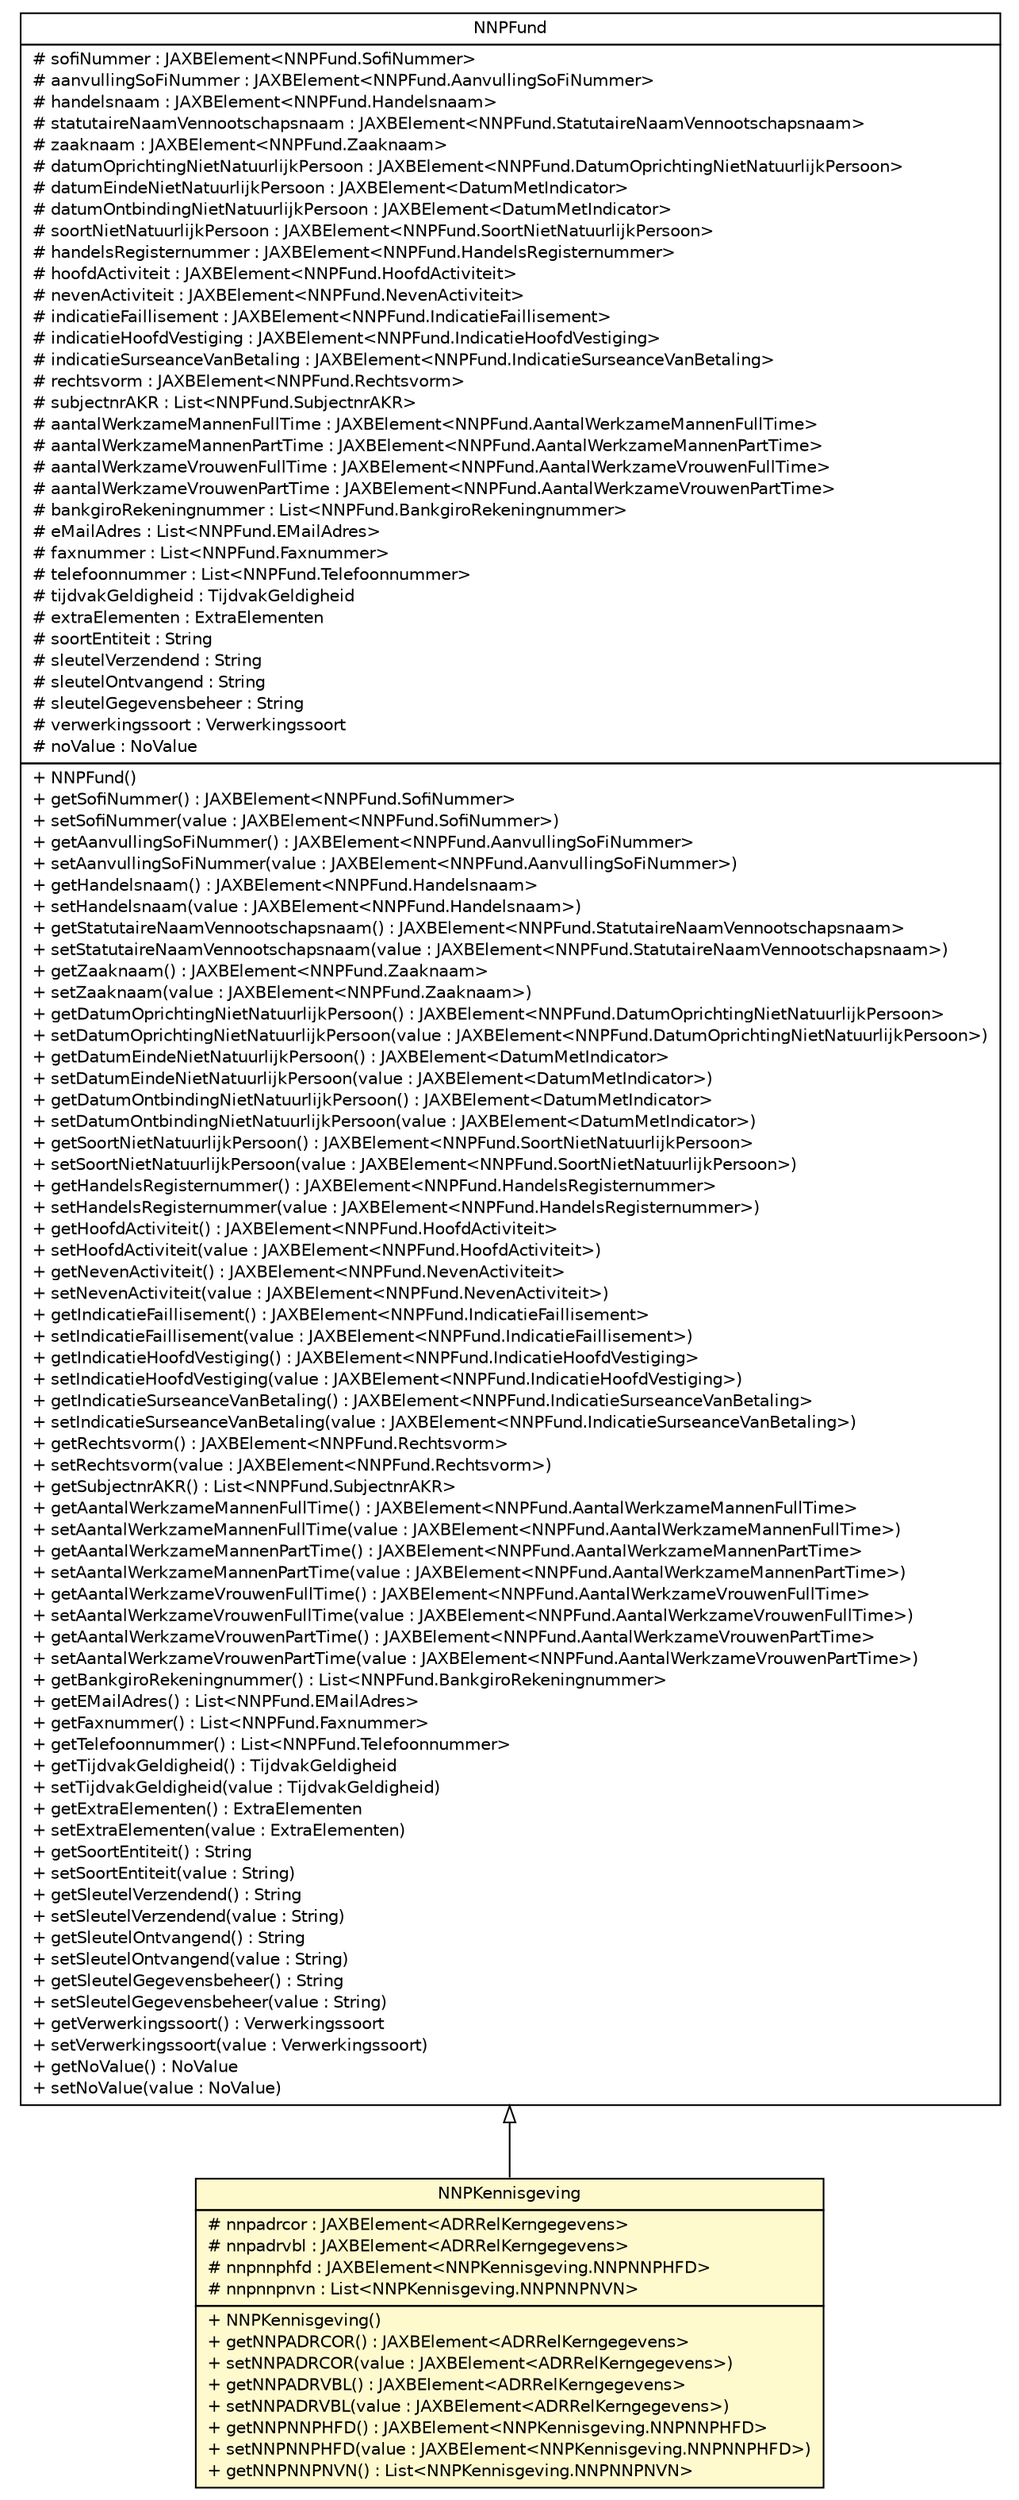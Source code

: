 #!/usr/local/bin/dot
#
# Class diagram 
# Generated by UMLGraph version R5_6-24-gf6e263 (http://www.umlgraph.org/)
#

digraph G {
	edge [fontname="Helvetica",fontsize=10,labelfontname="Helvetica",labelfontsize=10];
	node [fontname="Helvetica",fontsize=10,shape=plaintext];
	nodesep=0.25;
	ranksep=0.5;
	// nl.egem.stuf.sector.bg._0204.NNPKennisgeving
	c123101 [label=<<table title="nl.egem.stuf.sector.bg._0204.NNPKennisgeving" border="0" cellborder="1" cellspacing="0" cellpadding="2" port="p" bgcolor="lemonChiffon" href="./NNPKennisgeving.html">
		<tr><td><table border="0" cellspacing="0" cellpadding="1">
<tr><td align="center" balign="center"> NNPKennisgeving </td></tr>
		</table></td></tr>
		<tr><td><table border="0" cellspacing="0" cellpadding="1">
<tr><td align="left" balign="left"> # nnpadrcor : JAXBElement&lt;ADRRelKerngegevens&gt; </td></tr>
<tr><td align="left" balign="left"> # nnpadrvbl : JAXBElement&lt;ADRRelKerngegevens&gt; </td></tr>
<tr><td align="left" balign="left"> # nnpnnphfd : JAXBElement&lt;NNPKennisgeving.NNPNNPHFD&gt; </td></tr>
<tr><td align="left" balign="left"> # nnpnnpnvn : List&lt;NNPKennisgeving.NNPNNPNVN&gt; </td></tr>
		</table></td></tr>
		<tr><td><table border="0" cellspacing="0" cellpadding="1">
<tr><td align="left" balign="left"> + NNPKennisgeving() </td></tr>
<tr><td align="left" balign="left"> + getNNPADRCOR() : JAXBElement&lt;ADRRelKerngegevens&gt; </td></tr>
<tr><td align="left" balign="left"> + setNNPADRCOR(value : JAXBElement&lt;ADRRelKerngegevens&gt;) </td></tr>
<tr><td align="left" balign="left"> + getNNPADRVBL() : JAXBElement&lt;ADRRelKerngegevens&gt; </td></tr>
<tr><td align="left" balign="left"> + setNNPADRVBL(value : JAXBElement&lt;ADRRelKerngegevens&gt;) </td></tr>
<tr><td align="left" balign="left"> + getNNPNNPHFD() : JAXBElement&lt;NNPKennisgeving.NNPNNPHFD&gt; </td></tr>
<tr><td align="left" balign="left"> + setNNPNNPHFD(value : JAXBElement&lt;NNPKennisgeving.NNPNNPHFD&gt;) </td></tr>
<tr><td align="left" balign="left"> + getNNPNNPNVN() : List&lt;NNPKennisgeving.NNPNNPNVN&gt; </td></tr>
		</table></td></tr>
		</table>>, URL="./NNPKennisgeving.html", fontname="Helvetica", fontcolor="black", fontsize=10.0];
	// nl.egem.stuf.sector.bg._0204.NNPFund
	c123320 [label=<<table title="nl.egem.stuf.sector.bg._0204.NNPFund" border="0" cellborder="1" cellspacing="0" cellpadding="2" port="p" href="./NNPFund.html">
		<tr><td><table border="0" cellspacing="0" cellpadding="1">
<tr><td align="center" balign="center"> NNPFund </td></tr>
		</table></td></tr>
		<tr><td><table border="0" cellspacing="0" cellpadding="1">
<tr><td align="left" balign="left"> # sofiNummer : JAXBElement&lt;NNPFund.SofiNummer&gt; </td></tr>
<tr><td align="left" balign="left"> # aanvullingSoFiNummer : JAXBElement&lt;NNPFund.AanvullingSoFiNummer&gt; </td></tr>
<tr><td align="left" balign="left"> # handelsnaam : JAXBElement&lt;NNPFund.Handelsnaam&gt; </td></tr>
<tr><td align="left" balign="left"> # statutaireNaamVennootschapsnaam : JAXBElement&lt;NNPFund.StatutaireNaamVennootschapsnaam&gt; </td></tr>
<tr><td align="left" balign="left"> # zaaknaam : JAXBElement&lt;NNPFund.Zaaknaam&gt; </td></tr>
<tr><td align="left" balign="left"> # datumOprichtingNietNatuurlijkPersoon : JAXBElement&lt;NNPFund.DatumOprichtingNietNatuurlijkPersoon&gt; </td></tr>
<tr><td align="left" balign="left"> # datumEindeNietNatuurlijkPersoon : JAXBElement&lt;DatumMetIndicator&gt; </td></tr>
<tr><td align="left" balign="left"> # datumOntbindingNietNatuurlijkPersoon : JAXBElement&lt;DatumMetIndicator&gt; </td></tr>
<tr><td align="left" balign="left"> # soortNietNatuurlijkPersoon : JAXBElement&lt;NNPFund.SoortNietNatuurlijkPersoon&gt; </td></tr>
<tr><td align="left" balign="left"> # handelsRegisternummer : JAXBElement&lt;NNPFund.HandelsRegisternummer&gt; </td></tr>
<tr><td align="left" balign="left"> # hoofdActiviteit : JAXBElement&lt;NNPFund.HoofdActiviteit&gt; </td></tr>
<tr><td align="left" balign="left"> # nevenActiviteit : JAXBElement&lt;NNPFund.NevenActiviteit&gt; </td></tr>
<tr><td align="left" balign="left"> # indicatieFaillisement : JAXBElement&lt;NNPFund.IndicatieFaillisement&gt; </td></tr>
<tr><td align="left" balign="left"> # indicatieHoofdVestiging : JAXBElement&lt;NNPFund.IndicatieHoofdVestiging&gt; </td></tr>
<tr><td align="left" balign="left"> # indicatieSurseanceVanBetaling : JAXBElement&lt;NNPFund.IndicatieSurseanceVanBetaling&gt; </td></tr>
<tr><td align="left" balign="left"> # rechtsvorm : JAXBElement&lt;NNPFund.Rechtsvorm&gt; </td></tr>
<tr><td align="left" balign="left"> # subjectnrAKR : List&lt;NNPFund.SubjectnrAKR&gt; </td></tr>
<tr><td align="left" balign="left"> # aantalWerkzameMannenFullTime : JAXBElement&lt;NNPFund.AantalWerkzameMannenFullTime&gt; </td></tr>
<tr><td align="left" balign="left"> # aantalWerkzameMannenPartTime : JAXBElement&lt;NNPFund.AantalWerkzameMannenPartTime&gt; </td></tr>
<tr><td align="left" balign="left"> # aantalWerkzameVrouwenFullTime : JAXBElement&lt;NNPFund.AantalWerkzameVrouwenFullTime&gt; </td></tr>
<tr><td align="left" balign="left"> # aantalWerkzameVrouwenPartTime : JAXBElement&lt;NNPFund.AantalWerkzameVrouwenPartTime&gt; </td></tr>
<tr><td align="left" balign="left"> # bankgiroRekeningnummer : List&lt;NNPFund.BankgiroRekeningnummer&gt; </td></tr>
<tr><td align="left" balign="left"> # eMailAdres : List&lt;NNPFund.EMailAdres&gt; </td></tr>
<tr><td align="left" balign="left"> # faxnummer : List&lt;NNPFund.Faxnummer&gt; </td></tr>
<tr><td align="left" balign="left"> # telefoonnummer : List&lt;NNPFund.Telefoonnummer&gt; </td></tr>
<tr><td align="left" balign="left"> # tijdvakGeldigheid : TijdvakGeldigheid </td></tr>
<tr><td align="left" balign="left"> # extraElementen : ExtraElementen </td></tr>
<tr><td align="left" balign="left"> # soortEntiteit : String </td></tr>
<tr><td align="left" balign="left"> # sleutelVerzendend : String </td></tr>
<tr><td align="left" balign="left"> # sleutelOntvangend : String </td></tr>
<tr><td align="left" balign="left"> # sleutelGegevensbeheer : String </td></tr>
<tr><td align="left" balign="left"> # verwerkingssoort : Verwerkingssoort </td></tr>
<tr><td align="left" balign="left"> # noValue : NoValue </td></tr>
		</table></td></tr>
		<tr><td><table border="0" cellspacing="0" cellpadding="1">
<tr><td align="left" balign="left"> + NNPFund() </td></tr>
<tr><td align="left" balign="left"> + getSofiNummer() : JAXBElement&lt;NNPFund.SofiNummer&gt; </td></tr>
<tr><td align="left" balign="left"> + setSofiNummer(value : JAXBElement&lt;NNPFund.SofiNummer&gt;) </td></tr>
<tr><td align="left" balign="left"> + getAanvullingSoFiNummer() : JAXBElement&lt;NNPFund.AanvullingSoFiNummer&gt; </td></tr>
<tr><td align="left" balign="left"> + setAanvullingSoFiNummer(value : JAXBElement&lt;NNPFund.AanvullingSoFiNummer&gt;) </td></tr>
<tr><td align="left" balign="left"> + getHandelsnaam() : JAXBElement&lt;NNPFund.Handelsnaam&gt; </td></tr>
<tr><td align="left" balign="left"> + setHandelsnaam(value : JAXBElement&lt;NNPFund.Handelsnaam&gt;) </td></tr>
<tr><td align="left" balign="left"> + getStatutaireNaamVennootschapsnaam() : JAXBElement&lt;NNPFund.StatutaireNaamVennootschapsnaam&gt; </td></tr>
<tr><td align="left" balign="left"> + setStatutaireNaamVennootschapsnaam(value : JAXBElement&lt;NNPFund.StatutaireNaamVennootschapsnaam&gt;) </td></tr>
<tr><td align="left" balign="left"> + getZaaknaam() : JAXBElement&lt;NNPFund.Zaaknaam&gt; </td></tr>
<tr><td align="left" balign="left"> + setZaaknaam(value : JAXBElement&lt;NNPFund.Zaaknaam&gt;) </td></tr>
<tr><td align="left" balign="left"> + getDatumOprichtingNietNatuurlijkPersoon() : JAXBElement&lt;NNPFund.DatumOprichtingNietNatuurlijkPersoon&gt; </td></tr>
<tr><td align="left" balign="left"> + setDatumOprichtingNietNatuurlijkPersoon(value : JAXBElement&lt;NNPFund.DatumOprichtingNietNatuurlijkPersoon&gt;) </td></tr>
<tr><td align="left" balign="left"> + getDatumEindeNietNatuurlijkPersoon() : JAXBElement&lt;DatumMetIndicator&gt; </td></tr>
<tr><td align="left" balign="left"> + setDatumEindeNietNatuurlijkPersoon(value : JAXBElement&lt;DatumMetIndicator&gt;) </td></tr>
<tr><td align="left" balign="left"> + getDatumOntbindingNietNatuurlijkPersoon() : JAXBElement&lt;DatumMetIndicator&gt; </td></tr>
<tr><td align="left" balign="left"> + setDatumOntbindingNietNatuurlijkPersoon(value : JAXBElement&lt;DatumMetIndicator&gt;) </td></tr>
<tr><td align="left" balign="left"> + getSoortNietNatuurlijkPersoon() : JAXBElement&lt;NNPFund.SoortNietNatuurlijkPersoon&gt; </td></tr>
<tr><td align="left" balign="left"> + setSoortNietNatuurlijkPersoon(value : JAXBElement&lt;NNPFund.SoortNietNatuurlijkPersoon&gt;) </td></tr>
<tr><td align="left" balign="left"> + getHandelsRegisternummer() : JAXBElement&lt;NNPFund.HandelsRegisternummer&gt; </td></tr>
<tr><td align="left" balign="left"> + setHandelsRegisternummer(value : JAXBElement&lt;NNPFund.HandelsRegisternummer&gt;) </td></tr>
<tr><td align="left" balign="left"> + getHoofdActiviteit() : JAXBElement&lt;NNPFund.HoofdActiviteit&gt; </td></tr>
<tr><td align="left" balign="left"> + setHoofdActiviteit(value : JAXBElement&lt;NNPFund.HoofdActiviteit&gt;) </td></tr>
<tr><td align="left" balign="left"> + getNevenActiviteit() : JAXBElement&lt;NNPFund.NevenActiviteit&gt; </td></tr>
<tr><td align="left" balign="left"> + setNevenActiviteit(value : JAXBElement&lt;NNPFund.NevenActiviteit&gt;) </td></tr>
<tr><td align="left" balign="left"> + getIndicatieFaillisement() : JAXBElement&lt;NNPFund.IndicatieFaillisement&gt; </td></tr>
<tr><td align="left" balign="left"> + setIndicatieFaillisement(value : JAXBElement&lt;NNPFund.IndicatieFaillisement&gt;) </td></tr>
<tr><td align="left" balign="left"> + getIndicatieHoofdVestiging() : JAXBElement&lt;NNPFund.IndicatieHoofdVestiging&gt; </td></tr>
<tr><td align="left" balign="left"> + setIndicatieHoofdVestiging(value : JAXBElement&lt;NNPFund.IndicatieHoofdVestiging&gt;) </td></tr>
<tr><td align="left" balign="left"> + getIndicatieSurseanceVanBetaling() : JAXBElement&lt;NNPFund.IndicatieSurseanceVanBetaling&gt; </td></tr>
<tr><td align="left" balign="left"> + setIndicatieSurseanceVanBetaling(value : JAXBElement&lt;NNPFund.IndicatieSurseanceVanBetaling&gt;) </td></tr>
<tr><td align="left" balign="left"> + getRechtsvorm() : JAXBElement&lt;NNPFund.Rechtsvorm&gt; </td></tr>
<tr><td align="left" balign="left"> + setRechtsvorm(value : JAXBElement&lt;NNPFund.Rechtsvorm&gt;) </td></tr>
<tr><td align="left" balign="left"> + getSubjectnrAKR() : List&lt;NNPFund.SubjectnrAKR&gt; </td></tr>
<tr><td align="left" balign="left"> + getAantalWerkzameMannenFullTime() : JAXBElement&lt;NNPFund.AantalWerkzameMannenFullTime&gt; </td></tr>
<tr><td align="left" balign="left"> + setAantalWerkzameMannenFullTime(value : JAXBElement&lt;NNPFund.AantalWerkzameMannenFullTime&gt;) </td></tr>
<tr><td align="left" balign="left"> + getAantalWerkzameMannenPartTime() : JAXBElement&lt;NNPFund.AantalWerkzameMannenPartTime&gt; </td></tr>
<tr><td align="left" balign="left"> + setAantalWerkzameMannenPartTime(value : JAXBElement&lt;NNPFund.AantalWerkzameMannenPartTime&gt;) </td></tr>
<tr><td align="left" balign="left"> + getAantalWerkzameVrouwenFullTime() : JAXBElement&lt;NNPFund.AantalWerkzameVrouwenFullTime&gt; </td></tr>
<tr><td align="left" balign="left"> + setAantalWerkzameVrouwenFullTime(value : JAXBElement&lt;NNPFund.AantalWerkzameVrouwenFullTime&gt;) </td></tr>
<tr><td align="left" balign="left"> + getAantalWerkzameVrouwenPartTime() : JAXBElement&lt;NNPFund.AantalWerkzameVrouwenPartTime&gt; </td></tr>
<tr><td align="left" balign="left"> + setAantalWerkzameVrouwenPartTime(value : JAXBElement&lt;NNPFund.AantalWerkzameVrouwenPartTime&gt;) </td></tr>
<tr><td align="left" balign="left"> + getBankgiroRekeningnummer() : List&lt;NNPFund.BankgiroRekeningnummer&gt; </td></tr>
<tr><td align="left" balign="left"> + getEMailAdres() : List&lt;NNPFund.EMailAdres&gt; </td></tr>
<tr><td align="left" balign="left"> + getFaxnummer() : List&lt;NNPFund.Faxnummer&gt; </td></tr>
<tr><td align="left" balign="left"> + getTelefoonnummer() : List&lt;NNPFund.Telefoonnummer&gt; </td></tr>
<tr><td align="left" balign="left"> + getTijdvakGeldigheid() : TijdvakGeldigheid </td></tr>
<tr><td align="left" balign="left"> + setTijdvakGeldigheid(value : TijdvakGeldigheid) </td></tr>
<tr><td align="left" balign="left"> + getExtraElementen() : ExtraElementen </td></tr>
<tr><td align="left" balign="left"> + setExtraElementen(value : ExtraElementen) </td></tr>
<tr><td align="left" balign="left"> + getSoortEntiteit() : String </td></tr>
<tr><td align="left" balign="left"> + setSoortEntiteit(value : String) </td></tr>
<tr><td align="left" balign="left"> + getSleutelVerzendend() : String </td></tr>
<tr><td align="left" balign="left"> + setSleutelVerzendend(value : String) </td></tr>
<tr><td align="left" balign="left"> + getSleutelOntvangend() : String </td></tr>
<tr><td align="left" balign="left"> + setSleutelOntvangend(value : String) </td></tr>
<tr><td align="left" balign="left"> + getSleutelGegevensbeheer() : String </td></tr>
<tr><td align="left" balign="left"> + setSleutelGegevensbeheer(value : String) </td></tr>
<tr><td align="left" balign="left"> + getVerwerkingssoort() : Verwerkingssoort </td></tr>
<tr><td align="left" balign="left"> + setVerwerkingssoort(value : Verwerkingssoort) </td></tr>
<tr><td align="left" balign="left"> + getNoValue() : NoValue </td></tr>
<tr><td align="left" balign="left"> + setNoValue(value : NoValue) </td></tr>
		</table></td></tr>
		</table>>, URL="./NNPFund.html", fontname="Helvetica", fontcolor="black", fontsize=10.0];
	//nl.egem.stuf.sector.bg._0204.NNPKennisgeving extends nl.egem.stuf.sector.bg._0204.NNPFund
	c123320:p -> c123101:p [dir=back,arrowtail=empty];
}

